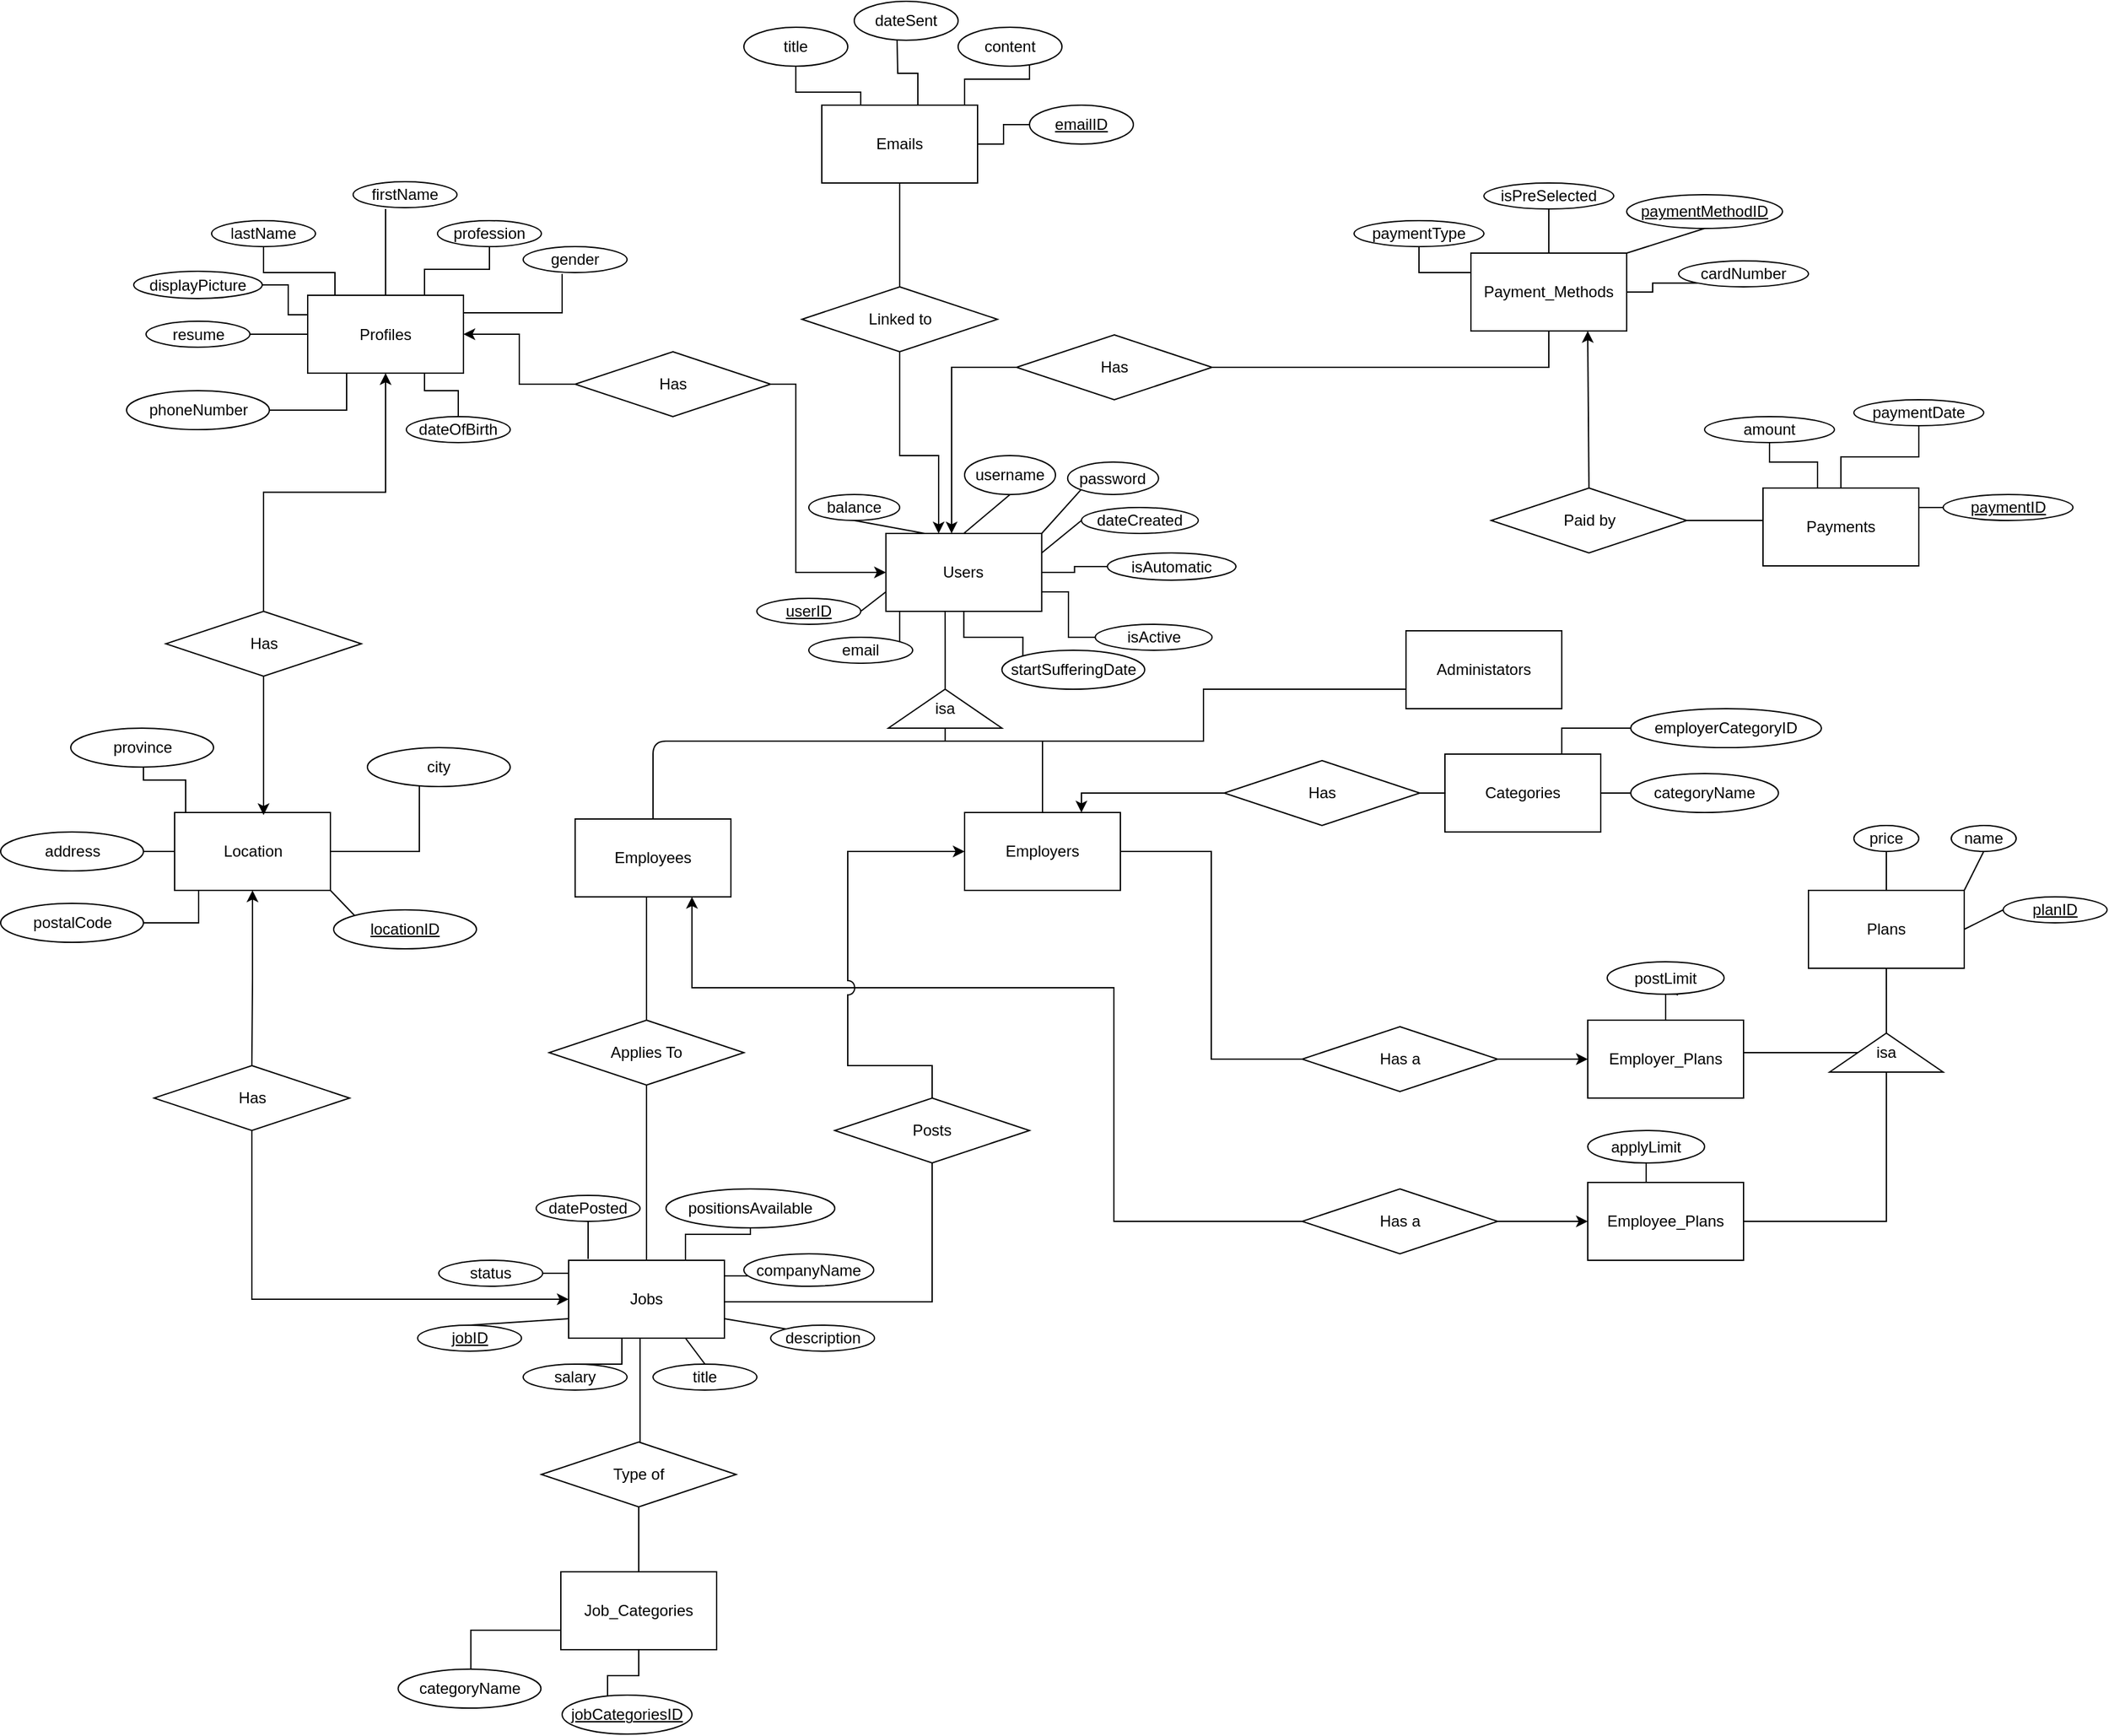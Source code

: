 <mxfile version="13.5.4" type="google"><diagram id="n4zLeCK2RiprfmRe8Td8" name="Page-1"><mxGraphModel dx="2272" dy="1813" grid="1" gridSize="10" guides="1" tooltips="1" connect="1" arrows="1" fold="1" page="1" pageScale="1" pageWidth="850" pageHeight="1100" math="0" shadow="0"><root><mxCell id="0"/><mxCell id="1" parent="0"/><mxCell id="SIlRQv1dMxMEfYGtaTue-1" value="Administators" style="rounded=0;whiteSpace=wrap;html=1;" parent="1" vertex="1"><mxGeometry x="730" y="125" width="120" height="60" as="geometry"/></mxCell><mxCell id="CXEU4vjYNY2lopl8l7TC-30" style="edgeStyle=orthogonalEdgeStyle;rounded=0;orthogonalLoop=1;jettySize=auto;html=1;entryX=0.5;entryY=0;entryDx=0;entryDy=0;endArrow=none;endFill=0;" parent="1" source="SIlRQv1dMxMEfYGtaTue-2" target="CXEU4vjYNY2lopl8l7TC-29" edge="1"><mxGeometry relative="1" as="geometry"><Array as="points"><mxPoint x="145" y="380"/><mxPoint x="145" y="380"/></Array></mxGeometry></mxCell><mxCell id="qvlwUe4e-Pu52ktcvgyX-24" style="edgeStyle=orthogonalEdgeStyle;rounded=0;jumpStyle=arc;jumpSize=14;orthogonalLoop=1;jettySize=auto;html=1;entryX=0;entryY=0.5;entryDx=0;entryDy=0;startArrow=classic;startFill=1;endArrow=none;endFill=0;exitX=0.75;exitY=1;exitDx=0;exitDy=0;" parent="1" source="SIlRQv1dMxMEfYGtaTue-2" target="qvlwUe4e-Pu52ktcvgyX-10" edge="1"><mxGeometry relative="1" as="geometry"><mxPoint x="240" y="320" as="sourcePoint"/><Array as="points"><mxPoint x="180" y="400"/><mxPoint x="505" y="400"/><mxPoint x="505" y="580"/></Array></mxGeometry></mxCell><mxCell id="SIlRQv1dMxMEfYGtaTue-2" value="Employees" style="rounded=0;whiteSpace=wrap;html=1;" parent="1" vertex="1"><mxGeometry x="90" y="270" width="120" height="60" as="geometry"/></mxCell><mxCell id="qvlwUe4e-Pu52ktcvgyX-62" style="edgeStyle=orthogonalEdgeStyle;rounded=0;jumpStyle=arc;jumpSize=11;orthogonalLoop=1;jettySize=auto;html=1;entryX=0.5;entryY=0;entryDx=0;entryDy=0;startArrow=none;startFill=0;endArrow=none;endFill=0;" parent="1" source="SIlRQv1dMxMEfYGtaTue-3" target="qvlwUe4e-Pu52ktcvgyX-61" edge="1"><mxGeometry relative="1" as="geometry"><Array as="points"><mxPoint x="340" y="135"/><mxPoint x="310" y="135"/></Array></mxGeometry></mxCell><mxCell id="1jBTrwcS8Si34J0Su_VL-11" style="edgeStyle=orthogonalEdgeStyle;rounded=0;orthogonalLoop=1;jettySize=auto;html=1;entryX=1;entryY=0.5;entryDx=0;entryDy=0;startArrow=classic;startFill=1;endArrow=none;endFill=0;" parent="1" source="SIlRQv1dMxMEfYGtaTue-3" target="1jBTrwcS8Si34J0Su_VL-10" edge="1"><mxGeometry relative="1" as="geometry"><Array as="points"><mxPoint x="380" y="-78"/></Array></mxGeometry></mxCell><mxCell id="1jBTrwcS8Si34J0Su_VL-31" style="edgeStyle=orthogonalEdgeStyle;rounded=0;orthogonalLoop=1;jettySize=auto;html=1;entryX=0;entryY=0;entryDx=0;entryDy=0;startArrow=none;startFill=0;endArrow=none;endFill=0;" parent="1" source="SIlRQv1dMxMEfYGtaTue-3" target="2nnAxPYdaDjQdT68yhte-2" edge="1"><mxGeometry relative="1" as="geometry"/></mxCell><mxCell id="YNwy_60L0aAqh3Hy4dOx-11" style="edgeStyle=orthogonalEdgeStyle;rounded=0;orthogonalLoop=1;jettySize=auto;html=1;startArrow=classic;startFill=1;endArrow=none;endFill=0;entryX=0.5;entryY=1;entryDx=0;entryDy=0;" edge="1" parent="1" source="SIlRQv1dMxMEfYGtaTue-3" target="YNwy_60L0aAqh3Hy4dOx-12"><mxGeometry relative="1" as="geometry"><mxPoint x="340" y="-70" as="targetPoint"/><Array as="points"><mxPoint x="370" y="-10"/><mxPoint x="340" y="-10"/></Array></mxGeometry></mxCell><mxCell id="SIlRQv1dMxMEfYGtaTue-3" value="Users" style="rounded=0;whiteSpace=wrap;html=1;" parent="1" vertex="1"><mxGeometry x="329.38" y="50" width="120" height="60" as="geometry"/></mxCell><mxCell id="CXEU4vjYNY2lopl8l7TC-34" style="edgeStyle=orthogonalEdgeStyle;rounded=0;orthogonalLoop=1;jettySize=auto;html=1;endArrow=none;endFill=0;startArrow=classic;startFill=1;entryX=0.5;entryY=0;entryDx=0;entryDy=0;jumpStyle=arc;jumpSize=11;" parent="1" source="SIlRQv1dMxMEfYGtaTue-4" target="CXEU4vjYNY2lopl8l7TC-32" edge="1"><mxGeometry relative="1" as="geometry"><Array as="points"><mxPoint x="300" y="295"/><mxPoint x="300" y="460"/><mxPoint x="365" y="460"/></Array></mxGeometry></mxCell><mxCell id="ipWJLcYLnn4k2iv9nsw_-1" style="edgeStyle=orthogonalEdgeStyle;rounded=0;orthogonalLoop=1;jettySize=auto;html=1;entryX=0;entryY=0.5;entryDx=0;entryDy=0;startArrow=none;startFill=0;endArrow=none;endFill=0;" parent="1" source="SIlRQv1dMxMEfYGtaTue-4" target="qvlwUe4e-Pu52ktcvgyX-26" edge="1"><mxGeometry relative="1" as="geometry"/></mxCell><mxCell id="SIlRQv1dMxMEfYGtaTue-4" value="Employers" style="rounded=0;whiteSpace=wrap;html=1;" parent="1" vertex="1"><mxGeometry x="390" y="265" width="120" height="60" as="geometry"/></mxCell><mxCell id="SIlRQv1dMxMEfYGtaTue-10" value="username" style="ellipse;whiteSpace=wrap;html=1;" parent="1" vertex="1"><mxGeometry x="390" y="-10" width="70" height="30" as="geometry"/></mxCell><mxCell id="SIlRQv1dMxMEfYGtaTue-11" value="password" style="ellipse;whiteSpace=wrap;html=1;" parent="1" vertex="1"><mxGeometry x="469.38" y="-5" width="70" height="25" as="geometry"/></mxCell><mxCell id="SIlRQv1dMxMEfYGtaTue-16" value="" style="endArrow=none;html=1;exitX=0.5;exitY=1;exitDx=0;exitDy=0;entryX=0.5;entryY=0;entryDx=0;entryDy=0;" parent="1" source="SIlRQv1dMxMEfYGtaTue-10" target="SIlRQv1dMxMEfYGtaTue-3" edge="1"><mxGeometry width="50" height="50" relative="1" as="geometry"><mxPoint x="310" y="45" as="sourcePoint"/><mxPoint x="330" y="60" as="targetPoint"/></mxGeometry></mxCell><mxCell id="SIlRQv1dMxMEfYGtaTue-17" value="" style="endArrow=none;html=1;exitX=0;exitY=1;exitDx=0;exitDy=0;entryX=1;entryY=0;entryDx=0;entryDy=0;" parent="1" source="SIlRQv1dMxMEfYGtaTue-11" target="SIlRQv1dMxMEfYGtaTue-3" edge="1"><mxGeometry width="50" height="50" relative="1" as="geometry"><mxPoint x="320" y="55" as="sourcePoint"/><mxPoint x="340" y="70" as="targetPoint"/></mxGeometry></mxCell><mxCell id="SIlRQv1dMxMEfYGtaTue-20" value="&lt;u&gt;userID&lt;/u&gt;" style="ellipse;whiteSpace=wrap;html=1;" parent="1" vertex="1"><mxGeometry x="230" y="100" width="80" height="20" as="geometry"/></mxCell><mxCell id="SIlRQv1dMxMEfYGtaTue-21" value="" style="endArrow=none;html=1;entryX=0;entryY=0.75;entryDx=0;entryDy=0;exitX=1;exitY=0.5;exitDx=0;exitDy=0;" parent="1" source="SIlRQv1dMxMEfYGtaTue-20" target="SIlRQv1dMxMEfYGtaTue-3" edge="1"><mxGeometry width="50" height="50" relative="1" as="geometry"><mxPoint x="110" y="170" as="sourcePoint"/><mxPoint x="160" y="120" as="targetPoint"/></mxGeometry></mxCell><mxCell id="SIlRQv1dMxMEfYGtaTue-22" value="dateCreated" style="ellipse;whiteSpace=wrap;html=1;" parent="1" vertex="1"><mxGeometry x="480" y="30" width="90" height="20" as="geometry"/></mxCell><mxCell id="SIlRQv1dMxMEfYGtaTue-23" value="" style="endArrow=none;html=1;entryX=0;entryY=0.5;entryDx=0;entryDy=0;exitX=1;exitY=0.25;exitDx=0;exitDy=0;" parent="1" source="SIlRQv1dMxMEfYGtaTue-3" target="SIlRQv1dMxMEfYGtaTue-22" edge="1"><mxGeometry width="50" height="50" relative="1" as="geometry"><mxPoint x="441" y="100" as="sourcePoint"/><mxPoint x="460" y="130" as="targetPoint"/></mxGeometry></mxCell><mxCell id="CXEU4vjYNY2lopl8l7TC-4" style="edgeStyle=orthogonalEdgeStyle;rounded=0;orthogonalLoop=1;jettySize=auto;html=1;endArrow=none;endFill=0;" parent="1" source="SIlRQv1dMxMEfYGtaTue-27" edge="1"><mxGeometry relative="1" as="geometry"><mxPoint x="375" y="110" as="targetPoint"/></mxGeometry></mxCell><mxCell id="1jBTrwcS8Si34J0Su_VL-44" style="edgeStyle=orthogonalEdgeStyle;rounded=0;orthogonalLoop=1;jettySize=auto;html=1;entryX=0;entryY=0.75;entryDx=0;entryDy=0;startArrow=none;startFill=0;endArrow=none;endFill=0;" parent="1" source="SIlRQv1dMxMEfYGtaTue-27" target="SIlRQv1dMxMEfYGtaTue-1" edge="1"><mxGeometry relative="1" as="geometry"><Array as="points"><mxPoint x="375" y="210"/><mxPoint x="574" y="210"/><mxPoint x="574" y="170"/></Array></mxGeometry></mxCell><mxCell id="SIlRQv1dMxMEfYGtaTue-27" value="isa" style="triangle;whiteSpace=wrap;html=1;direction=north;" parent="1" vertex="1"><mxGeometry x="331.25" y="170" width="87.5" height="30" as="geometry"/></mxCell><mxCell id="SIlRQv1dMxMEfYGtaTue-29" value="" style="endArrow=none;html=1;exitX=0.5;exitY=0;exitDx=0;exitDy=0;" parent="1" source="SIlRQv1dMxMEfYGtaTue-2" edge="1"><mxGeometry width="50" height="50" relative="1" as="geometry"><mxPoint x="100" y="240" as="sourcePoint"/><mxPoint x="390" y="210" as="targetPoint"/><Array as="points"><mxPoint x="150" y="210"/><mxPoint x="280" y="210"/></Array></mxGeometry></mxCell><mxCell id="SIlRQv1dMxMEfYGtaTue-32" value="" style="endArrow=none;html=1;exitX=0.5;exitY=0;exitDx=0;exitDy=0;" parent="1" source="SIlRQv1dMxMEfYGtaTue-4" edge="1"><mxGeometry width="50" height="50" relative="1" as="geometry"><mxPoint x="400" y="290" as="sourcePoint"/><mxPoint x="450" y="210" as="targetPoint"/></mxGeometry></mxCell><mxCell id="1jBTrwcS8Si34J0Su_VL-61" style="edgeStyle=orthogonalEdgeStyle;rounded=0;orthogonalLoop=1;jettySize=auto;html=1;entryX=0.5;entryY=1;entryDx=0;entryDy=0;startArrow=classic;startFill=1;endArrow=none;endFill=0;" parent="1" source="CXEU4vjYNY2lopl8l7TC-6" target="1jBTrwcS8Si34J0Su_VL-59" edge="1"><mxGeometry relative="1" as="geometry"/></mxCell><mxCell id="1jBTrwcS8Si34J0Su_VL-81" style="edgeStyle=orthogonalEdgeStyle;rounded=0;orthogonalLoop=1;jettySize=auto;html=1;startArrow=none;startFill=0;endArrow=none;endFill=0;exitX=0.75;exitY=0;exitDx=0;exitDy=0;" parent="1" source="CXEU4vjYNY2lopl8l7TC-6" target="CXEU4vjYNY2lopl8l7TC-27" edge="1"><mxGeometry relative="1" as="geometry"/></mxCell><mxCell id="1jBTrwcS8Si34J0Su_VL-101" style="edgeStyle=orthogonalEdgeStyle;rounded=0;orthogonalLoop=1;jettySize=auto;html=1;entryX=0;entryY=1;entryDx=0;entryDy=0;startArrow=none;startFill=0;endArrow=none;endFill=0;" parent="1" source="CXEU4vjYNY2lopl8l7TC-6" target="1jBTrwcS8Si34J0Su_VL-99" edge="1"><mxGeometry relative="1" as="geometry"><Array as="points"><mxPoint x="220" y="622"/><mxPoint x="220" y="622"/></Array></mxGeometry></mxCell><mxCell id="1jBTrwcS8Si34J0Su_VL-103" style="edgeStyle=orthogonalEdgeStyle;rounded=0;orthogonalLoop=1;jettySize=auto;html=1;startArrow=none;startFill=0;endArrow=none;endFill=0;exitX=0.342;exitY=1;exitDx=0;exitDy=0;exitPerimeter=0;" parent="1" source="CXEU4vjYNY2lopl8l7TC-6" target="1jBTrwcS8Si34J0Su_VL-102" edge="1"><mxGeometry relative="1" as="geometry"/></mxCell><mxCell id="CXEU4vjYNY2lopl8l7TC-6" value="Jobs" style="rounded=0;whiteSpace=wrap;html=1;" parent="1" vertex="1"><mxGeometry x="85" y="610" width="120" height="60" as="geometry"/></mxCell><mxCell id="CXEU4vjYNY2lopl8l7TC-7" value="&lt;u&gt;jobID&lt;/u&gt;" style="ellipse;whiteSpace=wrap;html=1;" parent="1" vertex="1"><mxGeometry x="-31.31" y="660" width="80" height="20" as="geometry"/></mxCell><mxCell id="CXEU4vjYNY2lopl8l7TC-8" value="" style="endArrow=none;html=1;exitX=0.5;exitY=0;exitDx=0;exitDy=0;entryX=0;entryY=0.75;entryDx=0;entryDy=0;" parent="1" source="CXEU4vjYNY2lopl8l7TC-7" target="CXEU4vjYNY2lopl8l7TC-6" edge="1"><mxGeometry width="50" height="50" relative="1" as="geometry"><mxPoint x="70.63" y="650" as="sourcePoint"/><mxPoint x="127" y="660" as="targetPoint"/></mxGeometry></mxCell><mxCell id="CXEU4vjYNY2lopl8l7TC-9" value="title" style="ellipse;whiteSpace=wrap;html=1;" parent="1" vertex="1"><mxGeometry x="150" y="690" width="80" height="20" as="geometry"/></mxCell><mxCell id="CXEU4vjYNY2lopl8l7TC-10" value="" style="endArrow=none;html=1;exitX=0.5;exitY=0;exitDx=0;exitDy=0;entryX=0.75;entryY=1;entryDx=0;entryDy=0;" parent="1" source="CXEU4vjYNY2lopl8l7TC-9" target="CXEU4vjYNY2lopl8l7TC-6" edge="1"><mxGeometry width="50" height="50" relative="1" as="geometry"><mxPoint x="165.63" y="675" as="sourcePoint"/><mxPoint x="180.63" y="680" as="targetPoint"/></mxGeometry></mxCell><mxCell id="CXEU4vjYNY2lopl8l7TC-11" value="description" style="ellipse;whiteSpace=wrap;html=1;" parent="1" vertex="1"><mxGeometry x="240.62" y="660" width="80" height="20" as="geometry"/></mxCell><mxCell id="CXEU4vjYNY2lopl8l7TC-12" value="" style="endArrow=none;html=1;entryX=1;entryY=0.75;entryDx=0;entryDy=0;exitX=0;exitY=0;exitDx=0;exitDy=0;" parent="1" source="CXEU4vjYNY2lopl8l7TC-11" target="CXEU4vjYNY2lopl8l7TC-6" edge="1"><mxGeometry width="50" height="50" relative="1" as="geometry"><mxPoint x="260" y="660" as="sourcePoint"/><mxPoint x="246.25" y="640" as="targetPoint"/></mxGeometry></mxCell><mxCell id="CXEU4vjYNY2lopl8l7TC-18" style="edgeStyle=orthogonalEdgeStyle;rounded=0;orthogonalLoop=1;jettySize=auto;html=1;entryX=0;entryY=0.25;entryDx=0;entryDy=0;endArrow=none;endFill=0;" parent="1" source="CXEU4vjYNY2lopl8l7TC-17" target="CXEU4vjYNY2lopl8l7TC-6" edge="1"><mxGeometry relative="1" as="geometry"/></mxCell><mxCell id="CXEU4vjYNY2lopl8l7TC-17" value="status" style="ellipse;whiteSpace=wrap;html=1;" parent="1" vertex="1"><mxGeometry x="-15" y="610" width="80" height="20" as="geometry"/></mxCell><mxCell id="CXEU4vjYNY2lopl8l7TC-26" style="edgeStyle=orthogonalEdgeStyle;rounded=0;orthogonalLoop=1;jettySize=auto;html=1;entryX=0.125;entryY=-0.017;entryDx=0;entryDy=0;entryPerimeter=0;endArrow=none;endFill=0;" parent="1" source="CXEU4vjYNY2lopl8l7TC-25" target="CXEU4vjYNY2lopl8l7TC-6" edge="1"><mxGeometry relative="1" as="geometry"/></mxCell><mxCell id="CXEU4vjYNY2lopl8l7TC-25" value="datePosted" style="ellipse;whiteSpace=wrap;html=1;" parent="1" vertex="1"><mxGeometry x="60" y="560" width="80" height="20" as="geometry"/></mxCell><mxCell id="CXEU4vjYNY2lopl8l7TC-27" value="positionsAvailable" style="ellipse;whiteSpace=wrap;html=1;" parent="1" vertex="1"><mxGeometry x="160" y="555" width="130" height="30" as="geometry"/></mxCell><mxCell id="CXEU4vjYNY2lopl8l7TC-31" style="edgeStyle=orthogonalEdgeStyle;rounded=0;orthogonalLoop=1;jettySize=auto;html=1;endArrow=none;endFill=0;" parent="1" source="CXEU4vjYNY2lopl8l7TC-29" target="CXEU4vjYNY2lopl8l7TC-6" edge="1"><mxGeometry relative="1" as="geometry"/></mxCell><mxCell id="CXEU4vjYNY2lopl8l7TC-29" value="Applies To" style="rhombus;whiteSpace=wrap;html=1;" parent="1" vertex="1"><mxGeometry x="70" y="425" width="150" height="50" as="geometry"/></mxCell><mxCell id="qvlwUe4e-Pu52ktcvgyX-34" style="edgeStyle=orthogonalEdgeStyle;rounded=0;jumpStyle=arc;jumpSize=14;orthogonalLoop=1;jettySize=auto;html=1;startArrow=none;startFill=0;endArrow=none;endFill=0;entryX=1;entryY=0.5;entryDx=0;entryDy=0;" parent="1" source="CXEU4vjYNY2lopl8l7TC-32" target="CXEU4vjYNY2lopl8l7TC-6" edge="1"><mxGeometry relative="1" as="geometry"><mxPoint x="365" y="500.003" as="sourcePoint"/><mxPoint x="210" y="642" as="targetPoint"/><Array as="points"><mxPoint x="365" y="642"/><mxPoint x="205" y="642"/></Array></mxGeometry></mxCell><mxCell id="CXEU4vjYNY2lopl8l7TC-38" style="edgeStyle=orthogonalEdgeStyle;rounded=0;orthogonalLoop=1;jettySize=auto;html=1;exitX=0.5;exitY=1;exitDx=0;exitDy=0;startArrow=classic;startFill=1;endArrow=none;endFill=0;" parent="1" edge="1"><mxGeometry relative="1" as="geometry"><mxPoint x="510" y="150" as="sourcePoint"/><mxPoint x="510" y="150" as="targetPoint"/></mxGeometry></mxCell><mxCell id="CXEU4vjYNY2lopl8l7TC-40" style="edgeStyle=orthogonalEdgeStyle;rounded=0;orthogonalLoop=1;jettySize=auto;html=1;startArrow=none;startFill=0;endArrow=none;endFill=0;entryX=1;entryY=0.75;entryDx=0;entryDy=0;" parent="1" source="CXEU4vjYNY2lopl8l7TC-39" target="SIlRQv1dMxMEfYGtaTue-3" edge="1"><mxGeometry relative="1" as="geometry"/></mxCell><mxCell id="CXEU4vjYNY2lopl8l7TC-39" value="isActive" style="ellipse;whiteSpace=wrap;html=1;" parent="1" vertex="1"><mxGeometry x="490.62" y="120" width="90" height="20" as="geometry"/></mxCell><mxCell id="1jBTrwcS8Si34J0Su_VL-4" style="edgeStyle=orthogonalEdgeStyle;rounded=0;orthogonalLoop=1;jettySize=auto;html=1;endArrow=none;endFill=0;entryX=0.5;entryY=1;entryDx=0;entryDy=0;exitX=0.75;exitY=0;exitDx=0;exitDy=0;" parent="1" source="CXEU4vjYNY2lopl8l7TC-41" target="CXEU4vjYNY2lopl8l7TC-56" edge="1"><mxGeometry relative="1" as="geometry"><mxPoint x="34" y="-161" as="targetPoint"/></mxGeometry></mxCell><mxCell id="1jBTrwcS8Si34J0Su_VL-38" style="edgeStyle=orthogonalEdgeStyle;rounded=0;orthogonalLoop=1;jettySize=auto;html=1;startArrow=none;startFill=0;endArrow=none;endFill=0;" parent="1" source="CXEU4vjYNY2lopl8l7TC-41" edge="1"><mxGeometry relative="1" as="geometry"><mxPoint x="-56" y="-200" as="targetPoint"/></mxGeometry></mxCell><mxCell id="1jBTrwcS8Si34J0Su_VL-47" style="edgeStyle=orthogonalEdgeStyle;rounded=0;orthogonalLoop=1;jettySize=auto;html=1;startArrow=none;startFill=0;endArrow=none;endFill=0;" parent="1" source="CXEU4vjYNY2lopl8l7TC-41" edge="1"><mxGeometry relative="1" as="geometry"><mxPoint x="80" y="-150" as="targetPoint"/><Array as="points"><mxPoint x="80" y="-120"/></Array></mxGeometry></mxCell><mxCell id="1jBTrwcS8Si34J0Su_VL-55" style="edgeStyle=orthogonalEdgeStyle;rounded=0;orthogonalLoop=1;jettySize=auto;html=1;entryX=0.5;entryY=0;entryDx=0;entryDy=0;startArrow=classic;startFill=1;endArrow=none;endFill=0;" parent="1" source="CXEU4vjYNY2lopl8l7TC-41" target="1jBTrwcS8Si34J0Su_VL-45" edge="1"><mxGeometry relative="1" as="geometry"/></mxCell><mxCell id="CXEU4vjYNY2lopl8l7TC-41" value="Profiles" style="rounded=0;whiteSpace=wrap;html=1;" parent="1" vertex="1"><mxGeometry x="-116" y="-133.5" width="120" height="60" as="geometry"/></mxCell><mxCell id="CXEU4vjYNY2lopl8l7TC-47" style="edgeStyle=orthogonalEdgeStyle;rounded=0;orthogonalLoop=1;jettySize=auto;html=1;entryX=0;entryY=0.5;entryDx=0;entryDy=0;startArrow=none;startFill=0;endArrow=none;endFill=0;" parent="1" source="CXEU4vjYNY2lopl8l7TC-44" target="CXEU4vjYNY2lopl8l7TC-41" edge="1"><mxGeometry relative="1" as="geometry"/></mxCell><mxCell id="CXEU4vjYNY2lopl8l7TC-44" value="resume" style="ellipse;whiteSpace=wrap;html=1;" parent="1" vertex="1"><mxGeometry x="-240.5" y="-113.5" width="80" height="20" as="geometry"/></mxCell><mxCell id="CXEU4vjYNY2lopl8l7TC-49" style="edgeStyle=orthogonalEdgeStyle;rounded=0;orthogonalLoop=1;jettySize=auto;html=1;entryX=0;entryY=0.25;entryDx=0;entryDy=0;startArrow=none;startFill=0;endArrow=none;endFill=0;" parent="1" source="CXEU4vjYNY2lopl8l7TC-48" target="CXEU4vjYNY2lopl8l7TC-41" edge="1"><mxGeometry relative="1" as="geometry"/></mxCell><mxCell id="CXEU4vjYNY2lopl8l7TC-48" value="displayPicture" style="ellipse;whiteSpace=wrap;html=1;" parent="1" vertex="1"><mxGeometry x="-250" y="-152" width="99" height="21" as="geometry"/></mxCell><mxCell id="CXEU4vjYNY2lopl8l7TC-56" value="profession" style="ellipse;whiteSpace=wrap;html=1;" parent="1" vertex="1"><mxGeometry x="-16" y="-191" width="80" height="20" as="geometry"/></mxCell><mxCell id="CXEU4vjYNY2lopl8l7TC-58" value="gender" style="ellipse;whiteSpace=wrap;html=1;" parent="1" vertex="1"><mxGeometry x="50" y="-171" width="80" height="20" as="geometry"/></mxCell><mxCell id="1jBTrwcS8Si34J0Su_VL-54" style="edgeStyle=orthogonalEdgeStyle;rounded=0;orthogonalLoop=1;jettySize=auto;html=1;entryX=0.75;entryY=1;entryDx=0;entryDy=0;startArrow=none;startFill=0;endArrow=none;endFill=0;" parent="1" source="CXEU4vjYNY2lopl8l7TC-60" target="CXEU4vjYNY2lopl8l7TC-41" edge="1"><mxGeometry relative="1" as="geometry"/></mxCell><mxCell id="CXEU4vjYNY2lopl8l7TC-60" value="dateOfBirth" style="ellipse;whiteSpace=wrap;html=1;" parent="1" vertex="1"><mxGeometry x="-40" y="-40" width="80" height="20" as="geometry"/></mxCell><mxCell id="CXEU4vjYNY2lopl8l7TC-63" style="edgeStyle=orthogonalEdgeStyle;rounded=0;orthogonalLoop=1;jettySize=auto;html=1;exitX=0.5;exitY=1;exitDx=0;exitDy=0;startArrow=none;startFill=0;endArrow=none;endFill=0;" parent="1" edge="1"><mxGeometry relative="1" as="geometry"><mxPoint x="-6" y="28.5" as="sourcePoint"/><mxPoint x="-6" y="28.5" as="targetPoint"/></mxGeometry></mxCell><mxCell id="qvlwUe4e-Pu52ktcvgyX-60" value="" style="edgeStyle=orthogonalEdgeStyle;rounded=0;jumpStyle=arc;jumpSize=11;orthogonalLoop=1;jettySize=auto;html=1;startArrow=none;startFill=0;endArrow=none;endFill=0;" parent="1" source="CNRLR9sLDurxfhb78snh-2" target="qvlwUe4e-Pu52ktcvgyX-32" edge="1"><mxGeometry relative="1" as="geometry"/></mxCell><mxCell id="CNRLR9sLDurxfhb78snh-2" value="Plans" style="rounded=0;whiteSpace=wrap;html=1;" parent="1" vertex="1"><mxGeometry x="1040" y="325" width="120" height="60" as="geometry"/></mxCell><mxCell id="CNRLR9sLDurxfhb78snh-3" value="postLimit" style="ellipse;whiteSpace=wrap;html=1;" parent="1" vertex="1"><mxGeometry x="885" y="380" width="90" height="25" as="geometry"/></mxCell><mxCell id="CNRLR9sLDurxfhb78snh-4" value="name" style="ellipse;whiteSpace=wrap;html=1;" parent="1" vertex="1"><mxGeometry x="1150" y="275" width="50" height="20" as="geometry"/></mxCell><mxCell id="qvlwUe4e-Pu52ktcvgyX-16" style="edgeStyle=orthogonalEdgeStyle;rounded=0;jumpStyle=arc;jumpSize=14;orthogonalLoop=1;jettySize=auto;html=1;startArrow=none;startFill=0;endArrow=classic;endFill=1;entryX=0;entryY=0.5;entryDx=0;entryDy=0;" parent="1" source="qvlwUe4e-Pu52ktcvgyX-10" target="qvlwUe4e-Pu52ktcvgyX-14" edge="1"><mxGeometry relative="1" as="geometry"><mxPoint x="930.31" y="479" as="targetPoint"/></mxGeometry></mxCell><mxCell id="qvlwUe4e-Pu52ktcvgyX-10" value="Has a" style="rhombus;whiteSpace=wrap;html=1;rounded=0;" parent="1" vertex="1"><mxGeometry x="650" y="555" width="150.62" height="50" as="geometry"/></mxCell><mxCell id="CNRLR9sLDurxfhb78snh-6" value="" style="endArrow=none;html=1;entryX=0.5;entryY=1;entryDx=0;entryDy=0;exitX=1;exitY=0;exitDx=0;exitDy=0;" parent="1" source="CNRLR9sLDurxfhb78snh-2" target="CNRLR9sLDurxfhb78snh-4" edge="1"><mxGeometry width="50" height="50" relative="1" as="geometry"><mxPoint x="1150" y="355" as="sourcePoint"/><mxPoint x="1200" y="305" as="targetPoint"/></mxGeometry></mxCell><mxCell id="CNRLR9sLDurxfhb78snh-7" value="&lt;u&gt;planID&lt;/u&gt;" style="ellipse;whiteSpace=wrap;html=1;" parent="1" vertex="1"><mxGeometry x="1190" y="330" width="80" height="20" as="geometry"/></mxCell><mxCell id="CNRLR9sLDurxfhb78snh-8" value="" style="endArrow=none;html=1;exitX=1;exitY=0.5;exitDx=0;exitDy=0;entryX=0;entryY=0.5;entryDx=0;entryDy=0;" parent="1" source="CNRLR9sLDurxfhb78snh-2" target="CNRLR9sLDurxfhb78snh-7" edge="1"><mxGeometry width="50" height="50" relative="1" as="geometry"><mxPoint x="1180" y="415" as="sourcePoint"/><mxPoint x="1230" y="365" as="targetPoint"/></mxGeometry></mxCell><mxCell id="qvlwUe4e-Pu52ktcvgyX-29" value="" style="edgeStyle=orthogonalEdgeStyle;rounded=0;jumpStyle=arc;jumpSize=14;orthogonalLoop=1;jettySize=auto;html=1;startArrow=none;startFill=0;endArrow=none;endFill=0;" parent="1" source="qvlwUe4e-Pu52ktcvgyX-13" target="qvlwUe4e-Pu52ktcvgyX-20" edge="1"><mxGeometry relative="1" as="geometry"><Array as="points"><mxPoint x="1010" y="450"/><mxPoint x="1010" y="450"/></Array></mxGeometry></mxCell><mxCell id="1jBTrwcS8Si34J0Su_VL-2" style="edgeStyle=orthogonalEdgeStyle;rounded=0;orthogonalLoop=1;jettySize=auto;html=1;endArrow=none;endFill=0;entryX=0.6;entryY=1.04;entryDx=0;entryDy=0;entryPerimeter=0;" parent="1" source="qvlwUe4e-Pu52ktcvgyX-13" target="CNRLR9sLDurxfhb78snh-3" edge="1"><mxGeometry relative="1" as="geometry"><mxPoint x="920" y="380" as="targetPoint"/></mxGeometry></mxCell><mxCell id="qvlwUe4e-Pu52ktcvgyX-13" value="Employer_Plans" style="rounded=0;whiteSpace=wrap;html=1;" parent="1" vertex="1"><mxGeometry x="870" y="425" width="120" height="60" as="geometry"/></mxCell><mxCell id="qvlwUe4e-Pu52ktcvgyX-14" value="Employee_Plans" style="rounded=0;whiteSpace=wrap;html=1;" parent="1" vertex="1"><mxGeometry x="870" y="550" width="120" height="60" as="geometry"/></mxCell><mxCell id="qvlwUe4e-Pu52ktcvgyX-21" style="edgeStyle=orthogonalEdgeStyle;rounded=0;jumpStyle=arc;jumpSize=14;orthogonalLoop=1;jettySize=auto;html=1;entryX=0.5;entryY=1;entryDx=0;entryDy=0;startArrow=none;startFill=0;endArrow=none;endFill=0;" parent="1" source="qvlwUe4e-Pu52ktcvgyX-20" target="CNRLR9sLDurxfhb78snh-2" edge="1"><mxGeometry relative="1" as="geometry"/></mxCell><mxCell id="qvlwUe4e-Pu52ktcvgyX-23" style="edgeStyle=orthogonalEdgeStyle;rounded=0;jumpStyle=arc;jumpSize=14;orthogonalLoop=1;jettySize=auto;html=1;startArrow=none;startFill=0;endArrow=none;endFill=0;" parent="1" source="qvlwUe4e-Pu52ktcvgyX-20" target="qvlwUe4e-Pu52ktcvgyX-14" edge="1"><mxGeometry relative="1" as="geometry"><Array as="points"><mxPoint x="900" y="580"/></Array></mxGeometry></mxCell><mxCell id="qvlwUe4e-Pu52ktcvgyX-20" value="isa" style="triangle;whiteSpace=wrap;html=1;direction=north;" parent="1" vertex="1"><mxGeometry x="1056.25" y="435" width="87.5" height="30" as="geometry"/></mxCell><mxCell id="qvlwUe4e-Pu52ktcvgyX-28" style="edgeStyle=orthogonalEdgeStyle;rounded=0;jumpStyle=arc;jumpSize=14;orthogonalLoop=1;jettySize=auto;html=1;entryX=0;entryY=0.5;entryDx=0;entryDy=0;startArrow=none;startFill=0;endArrow=classic;endFill=1;" parent="1" source="qvlwUe4e-Pu52ktcvgyX-26" target="qvlwUe4e-Pu52ktcvgyX-13" edge="1"><mxGeometry relative="1" as="geometry"/></mxCell><mxCell id="qvlwUe4e-Pu52ktcvgyX-26" value="Has a" style="rhombus;whiteSpace=wrap;html=1;rounded=0;" parent="1" vertex="1"><mxGeometry x="650" y="430" width="150.62" height="50" as="geometry"/></mxCell><mxCell id="qvlwUe4e-Pu52ktcvgyX-30" style="edgeStyle=orthogonalEdgeStyle;rounded=0;jumpStyle=arc;jumpSize=14;orthogonalLoop=1;jettySize=auto;html=1;entryX=0.5;entryY=1;entryDx=0;entryDy=0;startArrow=none;startFill=0;endArrow=none;endFill=0;" parent="1" target="qvlwUe4e-Pu52ktcvgyX-31" edge="1"><mxGeometry relative="1" as="geometry"><mxPoint x="900" y="550" as="sourcePoint"/></mxGeometry></mxCell><mxCell id="qvlwUe4e-Pu52ktcvgyX-31" value="applyLimit" style="ellipse;whiteSpace=wrap;html=1;" parent="1" vertex="1"><mxGeometry x="870" y="510" width="90" height="25" as="geometry"/></mxCell><mxCell id="qvlwUe4e-Pu52ktcvgyX-32" value="price" style="ellipse;whiteSpace=wrap;html=1;" parent="1" vertex="1"><mxGeometry x="1075" y="275" width="50" height="20" as="geometry"/></mxCell><mxCell id="qvlwUe4e-Pu52ktcvgyX-33" value="" style="endArrow=none;html=1;entryX=0.5;entryY=1;entryDx=0;entryDy=0;" parent="1" target="qvlwUe4e-Pu52ktcvgyX-32" edge="1"><mxGeometry width="50" height="50" relative="1" as="geometry"><mxPoint x="1100" y="323" as="sourcePoint"/><mxPoint x="1210" y="315" as="targetPoint"/></mxGeometry></mxCell><mxCell id="CXEU4vjYNY2lopl8l7TC-32" value="Posts" style="rhombus;whiteSpace=wrap;html=1;" parent="1" vertex="1"><mxGeometry x="290" y="485" width="150" height="50" as="geometry"/></mxCell><mxCell id="1jBTrwcS8Si34J0Su_VL-107" style="edgeStyle=orthogonalEdgeStyle;rounded=0;orthogonalLoop=1;jettySize=auto;html=1;startArrow=none;startFill=0;endArrow=none;endFill=0;" parent="1" source="qvlwUe4e-Pu52ktcvgyX-50" edge="1"><mxGeometry relative="1" as="geometry"><mxPoint x="840" y="-200" as="targetPoint"/></mxGeometry></mxCell><mxCell id="ipWJLcYLnn4k2iv9nsw_-10" style="edgeStyle=orthogonalEdgeStyle;rounded=0;jumpStyle=arc;jumpSize=14;orthogonalLoop=1;jettySize=auto;html=1;entryX=0.5;entryY=0;entryDx=0;entryDy=0;startArrow=classic;startFill=1;endArrow=none;endFill=0;exitX=0.75;exitY=1;exitDx=0;exitDy=0;" parent="1" source="qvlwUe4e-Pu52ktcvgyX-50" target="ipWJLcYLnn4k2iv9nsw_-9" edge="1"><mxGeometry relative="1" as="geometry"/></mxCell><mxCell id="YNwy_60L0aAqh3Hy4dOx-26" style="edgeStyle=orthogonalEdgeStyle;rounded=0;orthogonalLoop=1;jettySize=auto;html=1;entryX=0;entryY=1;entryDx=0;entryDy=0;startArrow=none;startFill=0;endArrow=none;endFill=0;" edge="1" parent="1" source="qvlwUe4e-Pu52ktcvgyX-50" target="YNwy_60L0aAqh3Hy4dOx-25"><mxGeometry relative="1" as="geometry"/></mxCell><mxCell id="qvlwUe4e-Pu52ktcvgyX-50" value="Payment_Methods" style="rounded=0;whiteSpace=wrap;html=1;" parent="1" vertex="1"><mxGeometry x="780" y="-166" width="120" height="60" as="geometry"/></mxCell><mxCell id="YNwy_60L0aAqh3Hy4dOx-1" style="edgeStyle=orthogonalEdgeStyle;rounded=0;orthogonalLoop=1;jettySize=auto;html=1;entryX=1;entryY=0.5;entryDx=0;entryDy=0;endArrow=none;endFill=0;" edge="1" parent="1" source="qvlwUe4e-Pu52ktcvgyX-52" target="SIlRQv1dMxMEfYGtaTue-3"><mxGeometry relative="1" as="geometry"/></mxCell><mxCell id="qvlwUe4e-Pu52ktcvgyX-52" value="isAutomatic" style="ellipse;whiteSpace=wrap;html=1;" parent="1" vertex="1"><mxGeometry x="500" y="65" width="99" height="21" as="geometry"/></mxCell><mxCell id="qvlwUe4e-Pu52ktcvgyX-56" style="edgeStyle=orthogonalEdgeStyle;rounded=0;jumpStyle=arc;jumpSize=11;orthogonalLoop=1;jettySize=auto;html=1;entryX=0;entryY=0.25;entryDx=0;entryDy=0;startArrow=none;startFill=0;endArrow=none;endFill=0;" parent="1" source="qvlwUe4e-Pu52ktcvgyX-55" target="qvlwUe4e-Pu52ktcvgyX-50" edge="1"><mxGeometry relative="1" as="geometry"><Array as="points"><mxPoint x="740" y="-156"/><mxPoint x="740" y="-148"/></Array></mxGeometry></mxCell><mxCell id="qvlwUe4e-Pu52ktcvgyX-55" value="paymentType" style="ellipse;whiteSpace=wrap;html=1;" parent="1" vertex="1"><mxGeometry x="690" y="-191" width="100" height="20" as="geometry"/></mxCell><mxCell id="qvlwUe4e-Pu52ktcvgyX-61" value="email" style="ellipse;whiteSpace=wrap;html=1;" parent="1" vertex="1"><mxGeometry x="270" y="130" width="80" height="20" as="geometry"/></mxCell><mxCell id="2nnAxPYdaDjQdT68yhte-1" value="balance" style="ellipse;whiteSpace=wrap;html=1;" parent="1" vertex="1"><mxGeometry x="270" y="20" width="70" height="20" as="geometry"/></mxCell><mxCell id="2nnAxPYdaDjQdT68yhte-2" value="startSufferingDate" style="ellipse;whiteSpace=wrap;html=1;" parent="1" vertex="1"><mxGeometry x="418.75" y="140" width="110" height="30" as="geometry"/></mxCell><mxCell id="2nnAxPYdaDjQdT68yhte-3" value="" style="endArrow=none;html=1;entryX=0.25;entryY=0;entryDx=0;entryDy=0;exitX=0.5;exitY=1;exitDx=0;exitDy=0;" parent="1" source="2nnAxPYdaDjQdT68yhte-1" target="SIlRQv1dMxMEfYGtaTue-3" edge="1"><mxGeometry width="50" height="50" relative="1" as="geometry"><mxPoint x="100" y="100" as="sourcePoint"/><mxPoint x="150" y="50" as="targetPoint"/></mxGeometry></mxCell><mxCell id="1jBTrwcS8Si34J0Su_VL-30" style="edgeStyle=orthogonalEdgeStyle;rounded=0;orthogonalLoop=1;jettySize=auto;html=1;entryX=0.5;entryY=1;entryDx=0;entryDy=0;startArrow=none;startFill=0;endArrow=none;endFill=0;" parent="1" source="1jBTrwcS8Si34J0Su_VL-10" target="qvlwUe4e-Pu52ktcvgyX-50" edge="1"><mxGeometry relative="1" as="geometry"/></mxCell><mxCell id="1jBTrwcS8Si34J0Su_VL-10" value="Has" style="rhombus;whiteSpace=wrap;html=1;rounded=0;" parent="1" vertex="1"><mxGeometry x="430" y="-103" width="150.62" height="50" as="geometry"/></mxCell><mxCell id="1jBTrwcS8Si34J0Su_VL-13" value="isPreSelected" style="ellipse;whiteSpace=wrap;html=1;" parent="1" vertex="1"><mxGeometry x="790" y="-220" width="100" height="20" as="geometry"/></mxCell><mxCell id="1jBTrwcS8Si34J0Su_VL-24" style="edgeStyle=orthogonalEdgeStyle;rounded=0;orthogonalLoop=1;jettySize=auto;html=1;startArrow=none;startFill=0;endArrow=none;endFill=0;entryX=0.364;entryY=0.967;entryDx=0;entryDy=0;entryPerimeter=0;" parent="1" source="1jBTrwcS8Si34J0Su_VL-17" target="1jBTrwcS8Si34J0Su_VL-21" edge="1"><mxGeometry relative="1" as="geometry"><mxPoint x="-99.55" y="224.01" as="targetPoint"/></mxGeometry></mxCell><mxCell id="1jBTrwcS8Si34J0Su_VL-26" style="edgeStyle=orthogonalEdgeStyle;rounded=0;orthogonalLoop=1;jettySize=auto;html=1;entryX=0.509;entryY=1;entryDx=0;entryDy=0;startArrow=none;startFill=0;endArrow=none;endFill=0;exitX=0.158;exitY=0.017;exitDx=0;exitDy=0;exitPerimeter=0;entryPerimeter=0;" parent="1" target="1jBTrwcS8Si34J0Su_VL-18" edge="1"><mxGeometry relative="1" as="geometry"><mxPoint x="-198.54" y="266.02" as="sourcePoint"/><mxPoint x="-242.5" y="230" as="targetPoint"/><Array as="points"><mxPoint x="-210" y="266"/><mxPoint x="-210" y="240"/><mxPoint x="-242" y="240"/></Array></mxGeometry></mxCell><mxCell id="1jBTrwcS8Si34J0Su_VL-27" style="edgeStyle=orthogonalEdgeStyle;rounded=0;orthogonalLoop=1;jettySize=auto;html=1;entryX=1;entryY=0.5;entryDx=0;entryDy=0;startArrow=none;startFill=0;endArrow=none;endFill=0;" parent="1" source="1jBTrwcS8Si34J0Su_VL-17" target="1jBTrwcS8Si34J0Su_VL-20" edge="1"><mxGeometry relative="1" as="geometry"/></mxCell><mxCell id="1jBTrwcS8Si34J0Su_VL-29" style="edgeStyle=orthogonalEdgeStyle;rounded=0;orthogonalLoop=1;jettySize=auto;html=1;entryX=1;entryY=0.5;entryDx=0;entryDy=0;startArrow=none;startFill=0;endArrow=none;endFill=0;exitX=0.5;exitY=1;exitDx=0;exitDy=0;" parent="1" source="1jBTrwcS8Si34J0Su_VL-17" target="1jBTrwcS8Si34J0Su_VL-19" edge="1"><mxGeometry relative="1" as="geometry"><mxPoint x="-158.5" y="335" as="sourcePoint"/><Array as="points"><mxPoint x="-200" y="325"/><mxPoint x="-200" y="350"/></Array></mxGeometry></mxCell><mxCell id="1jBTrwcS8Si34J0Su_VL-63" style="edgeStyle=orthogonalEdgeStyle;rounded=0;orthogonalLoop=1;jettySize=auto;html=1;entryX=0.5;entryY=0;entryDx=0;entryDy=0;startArrow=classic;startFill=1;endArrow=none;endFill=0;" parent="1" source="1jBTrwcS8Si34J0Su_VL-17" target="1jBTrwcS8Si34J0Su_VL-59" edge="1"><mxGeometry relative="1" as="geometry"/></mxCell><mxCell id="1jBTrwcS8Si34J0Su_VL-17" value="Location" style="rounded=0;whiteSpace=wrap;html=1;" parent="1" vertex="1"><mxGeometry x="-218.5" y="265" width="120" height="60" as="geometry"/></mxCell><mxCell id="1jBTrwcS8Si34J0Su_VL-18" value="province" style="ellipse;whiteSpace=wrap;html=1;" parent="1" vertex="1"><mxGeometry x="-298.5" y="200" width="110" height="30" as="geometry"/></mxCell><mxCell id="1jBTrwcS8Si34J0Su_VL-19" value="postalCode" style="ellipse;whiteSpace=wrap;html=1;" parent="1" vertex="1"><mxGeometry x="-352.5" y="335" width="110" height="30" as="geometry"/></mxCell><mxCell id="1jBTrwcS8Si34J0Su_VL-20" value="address" style="ellipse;whiteSpace=wrap;html=1;" parent="1" vertex="1"><mxGeometry x="-352.5" y="280" width="110" height="30" as="geometry"/></mxCell><mxCell id="1jBTrwcS8Si34J0Su_VL-21" value="city" style="ellipse;whiteSpace=wrap;html=1;" parent="1" vertex="1"><mxGeometry x="-70" y="215" width="110" height="30" as="geometry"/></mxCell><mxCell id="1jBTrwcS8Si34J0Su_VL-52" style="edgeStyle=orthogonalEdgeStyle;rounded=0;orthogonalLoop=1;jettySize=auto;html=1;entryX=0.25;entryY=1;entryDx=0;entryDy=0;startArrow=none;startFill=0;endArrow=none;endFill=0;" parent="1" source="1jBTrwcS8Si34J0Su_VL-22" target="CXEU4vjYNY2lopl8l7TC-41" edge="1"><mxGeometry relative="1" as="geometry"/></mxCell><mxCell id="1jBTrwcS8Si34J0Su_VL-22" value="phoneNumber" style="ellipse;whiteSpace=wrap;html=1;" parent="1" vertex="1"><mxGeometry x="-255.5" y="-60" width="110" height="30" as="geometry"/></mxCell><mxCell id="1jBTrwcS8Si34J0Su_VL-33" value="firstName" style="ellipse;whiteSpace=wrap;html=1;" parent="1" vertex="1"><mxGeometry x="-81" y="-221" width="80" height="20" as="geometry"/></mxCell><mxCell id="1jBTrwcS8Si34J0Su_VL-39" style="edgeStyle=orthogonalEdgeStyle;rounded=0;orthogonalLoop=1;jettySize=auto;html=1;entryX=0.175;entryY=-0.008;entryDx=0;entryDy=0;entryPerimeter=0;startArrow=none;startFill=0;endArrow=none;endFill=0;" parent="1" source="1jBTrwcS8Si34J0Su_VL-37" target="CXEU4vjYNY2lopl8l7TC-41" edge="1"><mxGeometry relative="1" as="geometry"/></mxCell><mxCell id="1jBTrwcS8Si34J0Su_VL-37" value="lastName" style="ellipse;whiteSpace=wrap;html=1;" parent="1" vertex="1"><mxGeometry x="-190" y="-191" width="80" height="20" as="geometry"/></mxCell><mxCell id="1jBTrwcS8Si34J0Su_VL-42" style="edgeStyle=orthogonalEdgeStyle;rounded=0;orthogonalLoop=1;jettySize=auto;html=1;entryX=0;entryY=0.5;entryDx=0;entryDy=0;startArrow=none;startFill=0;endArrow=classic;endFill=1;" parent="1" source="1jBTrwcS8Si34J0Su_VL-41" target="SIlRQv1dMxMEfYGtaTue-3" edge="1"><mxGeometry relative="1" as="geometry"><Array as="points"><mxPoint x="260" y="-65"/><mxPoint x="260" y="80"/></Array></mxGeometry></mxCell><mxCell id="1jBTrwcS8Si34J0Su_VL-49" value="" style="edgeStyle=orthogonalEdgeStyle;rounded=0;orthogonalLoop=1;jettySize=auto;html=1;startArrow=none;startFill=0;endArrow=classic;endFill=1;" parent="1" source="1jBTrwcS8Si34J0Su_VL-41" target="CXEU4vjYNY2lopl8l7TC-41" edge="1"><mxGeometry relative="1" as="geometry"/></mxCell><mxCell id="1jBTrwcS8Si34J0Su_VL-41" value="Has" style="rhombus;whiteSpace=wrap;html=1;rounded=0;" parent="1" vertex="1"><mxGeometry x="90" y="-90" width="150.62" height="50" as="geometry"/></mxCell><mxCell id="1jBTrwcS8Si34J0Su_VL-56" style="edgeStyle=orthogonalEdgeStyle;rounded=0;orthogonalLoop=1;jettySize=auto;html=1;entryX=0.571;entryY=0.033;entryDx=0;entryDy=0;entryPerimeter=0;startArrow=none;startFill=0;endArrow=classic;endFill=1;" parent="1" source="1jBTrwcS8Si34J0Su_VL-45" target="1jBTrwcS8Si34J0Su_VL-17" edge="1"><mxGeometry relative="1" as="geometry"/></mxCell><mxCell id="1jBTrwcS8Si34J0Su_VL-45" value="Has" style="rhombus;whiteSpace=wrap;html=1;rounded=0;" parent="1" vertex="1"><mxGeometry x="-225.31" y="110" width="150.62" height="50" as="geometry"/></mxCell><mxCell id="1jBTrwcS8Si34J0Su_VL-59" value="Has" style="rhombus;whiteSpace=wrap;html=1;rounded=0;" parent="1" vertex="1"><mxGeometry x="-234.31" y="460" width="150.62" height="50" as="geometry"/></mxCell><mxCell id="1jBTrwcS8Si34J0Su_VL-65" style="edgeStyle=orthogonalEdgeStyle;rounded=0;orthogonalLoop=1;jettySize=auto;html=1;exitX=0.5;exitY=1;exitDx=0;exitDy=0;startArrow=classic;startFill=1;endArrow=none;endFill=0;" parent="1" source="SIlRQv1dMxMEfYGtaTue-20" target="SIlRQv1dMxMEfYGtaTue-20" edge="1"><mxGeometry relative="1" as="geometry"/></mxCell><mxCell id="1jBTrwcS8Si34J0Su_VL-76" style="edgeStyle=orthogonalEdgeStyle;rounded=0;orthogonalLoop=1;jettySize=auto;html=1;entryX=0.5;entryY=1;entryDx=0;entryDy=0;startArrow=none;startFill=0;endArrow=none;endFill=0;" parent="1" source="1jBTrwcS8Si34J0Su_VL-67" target="1jBTrwcS8Si34J0Su_VL-75" edge="1"><mxGeometry relative="1" as="geometry"/></mxCell><mxCell id="1jBTrwcS8Si34J0Su_VL-78" style="edgeStyle=orthogonalEdgeStyle;rounded=0;orthogonalLoop=1;jettySize=auto;html=1;startArrow=none;startFill=0;endArrow=none;endFill=0;exitX=0.35;exitY=0;exitDx=0;exitDy=0;exitPerimeter=0;entryX=0.5;entryY=1;entryDx=0;entryDy=0;" parent="1" source="1jBTrwcS8Si34J0Su_VL-67" target="1jBTrwcS8Si34J0Su_VL-77" edge="1"><mxGeometry relative="1" as="geometry"><mxPoint x="990" y="10" as="targetPoint"/></mxGeometry></mxCell><mxCell id="1jBTrwcS8Si34J0Su_VL-67" value="Payments" style="rounded=0;whiteSpace=wrap;html=1;" parent="1" vertex="1"><mxGeometry x="1005" y="15" width="120" height="60" as="geometry"/></mxCell><mxCell id="1jBTrwcS8Si34J0Su_VL-74" style="edgeStyle=orthogonalEdgeStyle;rounded=0;orthogonalLoop=1;jettySize=auto;html=1;exitX=0.5;exitY=1;exitDx=0;exitDy=0;startArrow=none;startFill=0;endArrow=none;endFill=0;" parent="1" source="2nnAxPYdaDjQdT68yhte-1" target="2nnAxPYdaDjQdT68yhte-1" edge="1"><mxGeometry relative="1" as="geometry"/></mxCell><mxCell id="1jBTrwcS8Si34J0Su_VL-75" value="paymentDate" style="ellipse;whiteSpace=wrap;html=1;" parent="1" vertex="1"><mxGeometry x="1075" y="-53" width="100" height="20" as="geometry"/></mxCell><mxCell id="1jBTrwcS8Si34J0Su_VL-77" value="amount" style="ellipse;whiteSpace=wrap;html=1;" parent="1" vertex="1"><mxGeometry x="960" y="-40" width="100" height="20" as="geometry"/></mxCell><mxCell id="1jBTrwcS8Si34J0Su_VL-86" style="edgeStyle=orthogonalEdgeStyle;rounded=0;orthogonalLoop=1;jettySize=auto;html=1;entryX=0.725;entryY=0.15;entryDx=0;entryDy=0;entryPerimeter=0;startArrow=none;startFill=0;endArrow=none;endFill=0;" parent="1" source="1jBTrwcS8Si34J0Su_VL-84" target="1jBTrwcS8Si34J0Su_VL-85" edge="1"><mxGeometry relative="1" as="geometry"><Array as="points"><mxPoint x="9.69" y="895"/><mxPoint x="9.69" y="950"/></Array></mxGeometry></mxCell><mxCell id="1jBTrwcS8Si34J0Su_VL-105" style="edgeStyle=orthogonalEdgeStyle;rounded=0;orthogonalLoop=1;jettySize=auto;html=1;entryX=0.5;entryY=1;entryDx=0;entryDy=0;startArrow=none;startFill=0;endArrow=none;endFill=0;" parent="1" source="1jBTrwcS8Si34J0Su_VL-84" target="1jBTrwcS8Si34J0Su_VL-87" edge="1"><mxGeometry relative="1" as="geometry"/></mxCell><mxCell id="1jBTrwcS8Si34J0Su_VL-108" style="edgeStyle=orthogonalEdgeStyle;rounded=0;orthogonalLoop=1;jettySize=auto;html=1;entryX=0.35;entryY=0.067;entryDx=0;entryDy=0;entryPerimeter=0;startArrow=none;startFill=0;endArrow=none;endFill=0;" parent="1" source="1jBTrwcS8Si34J0Su_VL-84" target="3IhRhTbT2qPEKhv06TWh-1" edge="1"><mxGeometry relative="1" as="geometry"/></mxCell><mxCell id="1jBTrwcS8Si34J0Su_VL-84" value="Job_Categories" style="rounded=0;whiteSpace=wrap;html=1;" parent="1" vertex="1"><mxGeometry x="79" y="850" width="120" height="60" as="geometry"/></mxCell><mxCell id="1jBTrwcS8Si34J0Su_VL-85" value="categoryName" style="ellipse;whiteSpace=wrap;html=1;" parent="1" vertex="1"><mxGeometry x="-46.31" y="925" width="110" height="30" as="geometry"/></mxCell><mxCell id="1jBTrwcS8Si34J0Su_VL-90" style="edgeStyle=orthogonalEdgeStyle;rounded=0;orthogonalLoop=1;jettySize=auto;html=1;entryX=0.5;entryY=1;entryDx=0;entryDy=0;startArrow=none;startFill=0;endArrow=none;endFill=0;exitX=0.5;exitY=0;exitDx=0;exitDy=0;" parent="1" source="1jBTrwcS8Si34J0Su_VL-87" edge="1"><mxGeometry relative="1" as="geometry"><mxPoint x="140" y="710" as="sourcePoint"/><mxPoint x="145" y="670" as="targetPoint"/><Array as="points"><mxPoint x="140" y="670"/></Array></mxGeometry></mxCell><mxCell id="1jBTrwcS8Si34J0Su_VL-87" value="Type of" style="rhombus;whiteSpace=wrap;html=1;" parent="1" vertex="1"><mxGeometry x="64" y="750" width="150" height="50" as="geometry"/></mxCell><mxCell id="64W1s7vj9z34RQZbJ4kr-1" value="&lt;u&gt;paymentMethodID&lt;/u&gt;" style="ellipse;whiteSpace=wrap;html=1;" parent="1" vertex="1"><mxGeometry x="900" y="-211" width="120" height="26" as="geometry"/></mxCell><mxCell id="64W1s7vj9z34RQZbJ4kr-2" value="" style="endArrow=none;html=1;entryX=0.5;entryY=1;entryDx=0;entryDy=0;exitX=1;exitY=0;exitDx=0;exitDy=0;" parent="1" source="qvlwUe4e-Pu52ktcvgyX-50" target="64W1s7vj9z34RQZbJ4kr-1" edge="1"><mxGeometry width="50" height="50" relative="1" as="geometry"><mxPoint x="790" y="-240" as="sourcePoint"/><mxPoint x="840" y="-290" as="targetPoint"/></mxGeometry></mxCell><mxCell id="64W1s7vj9z34RQZbJ4kr-3" value="&lt;u&gt;paymentID&lt;/u&gt;" style="ellipse;whiteSpace=wrap;html=1;" parent="1" vertex="1"><mxGeometry x="1143.75" y="20" width="100" height="20" as="geometry"/></mxCell><mxCell id="64W1s7vj9z34RQZbJ4kr-4" value="" style="endArrow=none;html=1;entryX=0;entryY=0.5;entryDx=0;entryDy=0;exitX=1;exitY=0.25;exitDx=0;exitDy=0;" parent="1" source="1jBTrwcS8Si34J0Su_VL-67" target="64W1s7vj9z34RQZbJ4kr-3" edge="1"><mxGeometry width="50" height="50" relative="1" as="geometry"><mxPoint x="1030" y="190" as="sourcePoint"/><mxPoint x="1080" y="140" as="targetPoint"/></mxGeometry></mxCell><mxCell id="64W1s7vj9z34RQZbJ4kr-5" value="&lt;u&gt;locationID&lt;/u&gt;" style="ellipse;whiteSpace=wrap;html=1;" parent="1" vertex="1"><mxGeometry x="-96" y="340" width="110" height="30" as="geometry"/></mxCell><mxCell id="64W1s7vj9z34RQZbJ4kr-6" value="" style="endArrow=none;html=1;entryX=0;entryY=0;entryDx=0;entryDy=0;exitX=1;exitY=1;exitDx=0;exitDy=0;" parent="1" source="1jBTrwcS8Si34J0Su_VL-17" target="64W1s7vj9z34RQZbJ4kr-5" edge="1"><mxGeometry width="50" height="50" relative="1" as="geometry"><mxPoint x="-340" y="400" as="sourcePoint"/><mxPoint x="-290" y="350" as="targetPoint"/></mxGeometry></mxCell><mxCell id="3IhRhTbT2qPEKhv06TWh-1" value="&lt;u&gt;jobCategoriesID&lt;/u&gt;" style="ellipse;whiteSpace=wrap;html=1;" parent="1" vertex="1"><mxGeometry x="80" y="945" width="100" height="30" as="geometry"/></mxCell><mxCell id="1jBTrwcS8Si34J0Su_VL-99" value="companyName" style="ellipse;whiteSpace=wrap;html=1;" parent="1" vertex="1"><mxGeometry x="220" y="605" width="100" height="25" as="geometry"/></mxCell><mxCell id="1jBTrwcS8Si34J0Su_VL-102" value="salary" style="ellipse;whiteSpace=wrap;html=1;" parent="1" vertex="1"><mxGeometry x="50" y="690" width="80" height="20" as="geometry"/></mxCell><mxCell id="ipWJLcYLnn4k2iv9nsw_-11" style="edgeStyle=orthogonalEdgeStyle;rounded=0;jumpStyle=arc;jumpSize=14;orthogonalLoop=1;jettySize=auto;html=1;entryX=0;entryY=0.5;entryDx=0;entryDy=0;startArrow=none;startFill=0;endArrow=none;endFill=0;" parent="1" source="ipWJLcYLnn4k2iv9nsw_-9" target="1jBTrwcS8Si34J0Su_VL-67" edge="1"><mxGeometry relative="1" as="geometry"><Array as="points"><mxPoint x="1005" y="40"/></Array></mxGeometry></mxCell><mxCell id="ipWJLcYLnn4k2iv9nsw_-9" value="Paid by" style="rhombus;whiteSpace=wrap;html=1;rounded=0;" parent="1" vertex="1"><mxGeometry x="795.62" y="15" width="150.62" height="50" as="geometry"/></mxCell><mxCell id="YNwy_60L0aAqh3Hy4dOx-9" value="" style="edgeStyle=orthogonalEdgeStyle;rounded=0;orthogonalLoop=1;jettySize=auto;html=1;startArrow=none;startFill=0;endArrow=none;endFill=0;" edge="1" parent="1" source="YNwy_60L0aAqh3Hy4dOx-4" target="YNwy_60L0aAqh3Hy4dOx-8"><mxGeometry relative="1" as="geometry"/></mxCell><mxCell id="YNwy_60L0aAqh3Hy4dOx-4" value="Categories" style="rounded=0;whiteSpace=wrap;html=1;" vertex="1" parent="1"><mxGeometry x="760" y="220" width="120" height="60" as="geometry"/></mxCell><mxCell id="YNwy_60L0aAqh3Hy4dOx-6" style="edgeStyle=orthogonalEdgeStyle;rounded=0;orthogonalLoop=1;jettySize=auto;html=1;entryX=0.75;entryY=0;entryDx=0;entryDy=0;endArrow=classic;endFill=1;startArrow=none;startFill=0;" edge="1" parent="1" source="YNwy_60L0aAqh3Hy4dOx-5" target="SIlRQv1dMxMEfYGtaTue-4"><mxGeometry relative="1" as="geometry"><Array as="points"><mxPoint x="480" y="250"/></Array></mxGeometry></mxCell><mxCell id="YNwy_60L0aAqh3Hy4dOx-7" style="edgeStyle=orthogonalEdgeStyle;rounded=0;orthogonalLoop=1;jettySize=auto;html=1;entryX=0;entryY=0.5;entryDx=0;entryDy=0;endArrow=none;endFill=0;" edge="1" parent="1" source="YNwy_60L0aAqh3Hy4dOx-5" target="YNwy_60L0aAqh3Hy4dOx-4"><mxGeometry relative="1" as="geometry"/></mxCell><mxCell id="YNwy_60L0aAqh3Hy4dOx-5" value="Has" style="rhombus;whiteSpace=wrap;html=1;rounded=0;" vertex="1" parent="1"><mxGeometry x="590" y="225" width="150.62" height="50" as="geometry"/></mxCell><mxCell id="YNwy_60L0aAqh3Hy4dOx-8" value="categoryName" style="ellipse;whiteSpace=wrap;html=1;rounded=0;" vertex="1" parent="1"><mxGeometry x="903.12" y="235" width="113.76" height="30" as="geometry"/></mxCell><mxCell id="YNwy_60L0aAqh3Hy4dOx-15" value="" style="edgeStyle=orthogonalEdgeStyle;rounded=0;orthogonalLoop=1;jettySize=auto;html=1;startArrow=none;startFill=0;endArrow=none;endFill=0;" edge="1" parent="1"><mxGeometry relative="1" as="geometry"><mxPoint x="333" y="-280" as="sourcePoint"/><mxPoint x="338" y="-330" as="targetPoint"/></mxGeometry></mxCell><mxCell id="YNwy_60L0aAqh3Hy4dOx-22" style="edgeStyle=orthogonalEdgeStyle;rounded=0;orthogonalLoop=1;jettySize=auto;html=1;startArrow=none;startFill=0;endArrow=none;endFill=0;" edge="1" parent="1" source="YNwy_60L0aAqh3Hy4dOx-10" target="YNwy_60L0aAqh3Hy4dOx-21"><mxGeometry relative="1" as="geometry"/></mxCell><mxCell id="YNwy_60L0aAqh3Hy4dOx-10" value="Emails" style="rounded=0;whiteSpace=wrap;html=1;" vertex="1" parent="1"><mxGeometry x="280" y="-280" width="120" height="60" as="geometry"/></mxCell><mxCell id="YNwy_60L0aAqh3Hy4dOx-13" style="edgeStyle=orthogonalEdgeStyle;rounded=0;orthogonalLoop=1;jettySize=auto;html=1;entryX=0.5;entryY=1;entryDx=0;entryDy=0;startArrow=none;startFill=0;endArrow=none;endFill=0;" edge="1" parent="1" source="YNwy_60L0aAqh3Hy4dOx-12" target="YNwy_60L0aAqh3Hy4dOx-10"><mxGeometry relative="1" as="geometry"/></mxCell><mxCell id="YNwy_60L0aAqh3Hy4dOx-12" value="Linked to" style="rhombus;whiteSpace=wrap;html=1;rounded=0;" vertex="1" parent="1"><mxGeometry x="264.69" y="-140" width="150.62" height="50" as="geometry"/></mxCell><mxCell id="YNwy_60L0aAqh3Hy4dOx-14" value="dateSent" style="ellipse;whiteSpace=wrap;html=1;rounded=0;" vertex="1" parent="1"><mxGeometry x="305" y="-360" width="80" height="30" as="geometry"/></mxCell><mxCell id="YNwy_60L0aAqh3Hy4dOx-16" value="" style="edgeStyle=orthogonalEdgeStyle;rounded=0;orthogonalLoop=1;jettySize=auto;html=1;startArrow=none;startFill=0;endArrow=none;endFill=0;exitX=1;exitY=0;exitDx=0;exitDy=0;" edge="1" parent="1" target="YNwy_60L0aAqh3Hy4dOx-17" source="YNwy_60L0aAqh3Hy4dOx-10"><mxGeometry relative="1" as="geometry"><mxPoint x="440" y="-260" as="sourcePoint"/><Array as="points"><mxPoint x="390" y="-280"/><mxPoint x="390" y="-300"/><mxPoint x="440" y="-300"/></Array></mxGeometry></mxCell><mxCell id="YNwy_60L0aAqh3Hy4dOx-17" value="content" style="ellipse;whiteSpace=wrap;html=1;rounded=0;" vertex="1" parent="1"><mxGeometry x="385" y="-340" width="80" height="30" as="geometry"/></mxCell><mxCell id="YNwy_60L0aAqh3Hy4dOx-20" style="edgeStyle=orthogonalEdgeStyle;rounded=0;orthogonalLoop=1;jettySize=auto;html=1;entryX=0.25;entryY=0;entryDx=0;entryDy=0;startArrow=none;startFill=0;endArrow=none;endFill=0;" edge="1" parent="1" source="YNwy_60L0aAqh3Hy4dOx-19" target="YNwy_60L0aAqh3Hy4dOx-10"><mxGeometry relative="1" as="geometry"/></mxCell><mxCell id="YNwy_60L0aAqh3Hy4dOx-19" value="title" style="ellipse;whiteSpace=wrap;html=1;rounded=0;" vertex="1" parent="1"><mxGeometry x="220" y="-340" width="80" height="30" as="geometry"/></mxCell><mxCell id="YNwy_60L0aAqh3Hy4dOx-21" value="&lt;u&gt;emailID&lt;/u&gt;" style="ellipse;whiteSpace=wrap;html=1;rounded=0;" vertex="1" parent="1"><mxGeometry x="440" y="-280" width="80" height="30" as="geometry"/></mxCell><mxCell id="YNwy_60L0aAqh3Hy4dOx-24" style="edgeStyle=orthogonalEdgeStyle;rounded=0;orthogonalLoop=1;jettySize=auto;html=1;entryX=0.75;entryY=0;entryDx=0;entryDy=0;startArrow=none;startFill=0;endArrow=none;endFill=0;" edge="1" parent="1" source="YNwy_60L0aAqh3Hy4dOx-23" target="YNwy_60L0aAqh3Hy4dOx-4"><mxGeometry relative="1" as="geometry"/></mxCell><mxCell id="YNwy_60L0aAqh3Hy4dOx-23" value="&lt;span style=&quot;text-align: left&quot;&gt;employerCategoryID&lt;/span&gt;" style="ellipse;whiteSpace=wrap;html=1;rounded=0;" vertex="1" parent="1"><mxGeometry x="903.12" y="185" width="146.88" height="30" as="geometry"/></mxCell><mxCell id="YNwy_60L0aAqh3Hy4dOx-25" value="cardNumber" style="ellipse;whiteSpace=wrap;html=1;" vertex="1" parent="1"><mxGeometry x="940" y="-160" width="100" height="20" as="geometry"/></mxCell></root></mxGraphModel></diagram></mxfile>